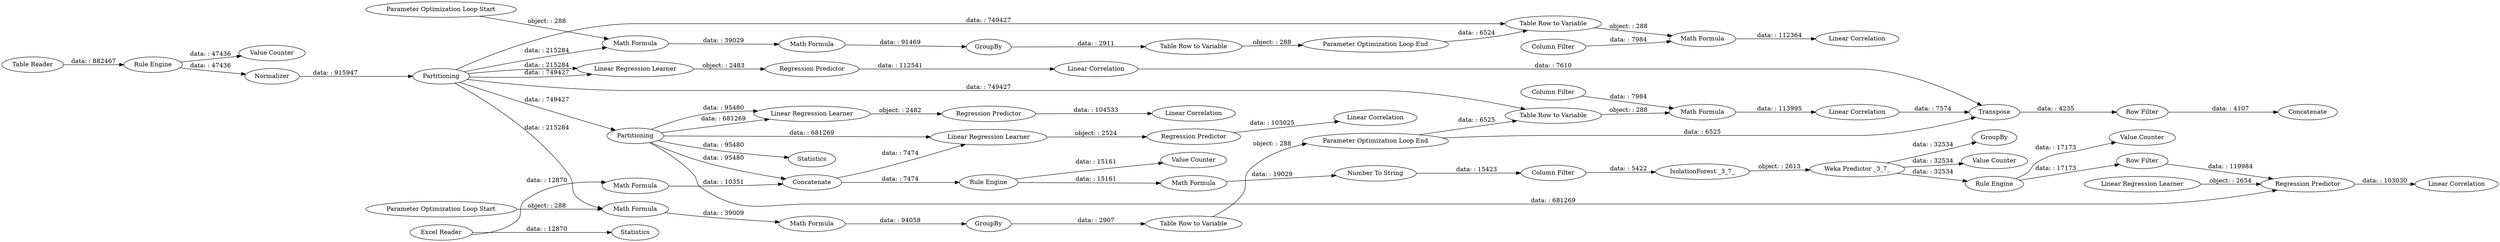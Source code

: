 digraph {
	"-7376040984560314837_124" [label="Value Counter"]
	"8772586536467777861_116" [label="Regression Predictor"]
	"8023370764122465630_127" [label=GroupBy]
	"-2500448320365707121_121" [label="Linear Correlation"]
	"-920988862550328826_162" [label="Rule Engine"]
	"5194468215687982225_116" [label="Regression Predictor"]
	"-920988862550328826_164" [label="Row Filter"]
	"-3983566258718121618_114" [label=Partitioning]
	"-3983566258718121618_155" [label=Statistics]
	"6924928531935626867_116" [label="Regression Predictor"]
	"-3799099866645225877_128" [label="Table Row to Variable"]
	"-920988862550328826_159" [label="Weka Predictor _3_7_"]
	"-3983566258718121618_152" [label=Partitioning]
	"-3983566258718121618_136" [label="Table Reader"]
	"-3983566258718121618_150" [label="Excel Reader"]
	"103572665760426296_133" [label="Column Filter"]
	"-3799099866645225877_127" [label=GroupBy]
	"-920988862550328826_157" [label="Column Filter"]
	"8023370764122465630_126" [label="Math Formula"]
	"6924928531935626867_115" [label="Linear Regression Learner"]
	"-920988862550328826_156" [label="IsolationForest _3_7_"]
	"-920988862550328826_167" [label="Value Counter"]
	"-2500448320365707121_116" [label="Regression Predictor"]
	"-920988862550328826_168" [label="Math Formula"]
	"-5188496485082882315_131" [label="Row Filter"]
	"103572665760426296_134" [label="Math Formula"]
	"-139431092805286520_134" [label="Math Formula"]
	"-3799099866645225877_117" [label="Parameter Optimization Loop Start"]
	"8023370764122465630_117" [label="Parameter Optimization Loop Start"]
	"8772586536467777861_121" [label="Linear Correlation"]
	"6924928531935626867_121" [label="Linear Correlation"]
	"5194468215687982225_121" [label="Linear Correlation"]
	"5194468215687982225_115" [label="Linear Regression Learner"]
	"-3799099866645225877_122" [label="Math Formula"]
	"-3983566258718121618_154" [label=Statistics]
	"8023370764122465630_122" [label="Math Formula"]
	"-7376040984560314837_123" [label="Rule Engine"]
	"8023370764122465630_118" [label="Parameter Optimization Loop End"]
	"-5188496485082882315_129" [label=Transpose]
	"-920988862550328826_158" [label="Number To String"]
	"-3983566258718121618_151" [label=Concatenate]
	"103572665760426296_132" [label="Table Row to Variable"]
	"-3799099866645225877_126" [label="Math Formula"]
	"-7376040984560314837_119" [label=Normalizer]
	"-139431092805286520_135" [label="Linear Correlation"]
	"-5188496485082882315_130" [label=Concatenate]
	"-139431092805286520_132" [label="Table Row to Variable"]
	"-920988862550328826_163" [label="Value Counter"]
	"-920988862550328826_161" [label=GroupBy]
	"103572665760426296_135" [label="Linear Correlation"]
	"8772586536467777861_115" [label="Linear Regression Learner"]
	"-3799099866645225877_118" [label="Parameter Optimization Loop End"]
	"-3983566258718121618_160" [label="Math Formula"]
	"-2500448320365707121_115" [label="Linear Regression Learner"]
	"-139431092805286520_133" [label="Column Filter"]
	"8023370764122465630_128" [label="Table Row to Variable"]
	"-920988862550328826_166" [label="Rule Engine"]
	"-920988862550328826_160" [label="Value Counter"]
	"-920988862550328826_156" -> "-920988862550328826_159" [label="object: : 2613"]
	"6924928531935626867_115" -> "6924928531935626867_116" [label="object: : 2482"]
	"103572665760426296_134" -> "103572665760426296_135" [label="data: : 113995"]
	"8772586536467777861_115" -> "8772586536467777861_116" [label="object: : 2654"]
	"-920988862550328826_166" -> "-920988862550328826_168" [label="data: : 15161"]
	"-139431092805286520_132" -> "-139431092805286520_134" [label="object: : 288"]
	"-2500448320365707121_115" -> "-2500448320365707121_116" [label="object: : 2483"]
	"-3983566258718121618_114" -> "103572665760426296_132" [label="data: : 749427"]
	"-920988862550328826_157" -> "-920988862550328826_156" [label="data: : 5422"]
	"-920988862550328826_159" -> "-920988862550328826_160" [label="data: : 32534"]
	"-920988862550328826_159" -> "-920988862550328826_161" [label="data: : 32534"]
	"-3983566258718121618_151" -> "5194468215687982225_115" [label="data: : 7474"]
	"-7376040984560314837_123" -> "-7376040984560314837_119" [label="data: : 47436"]
	"-139431092805286520_133" -> "-139431092805286520_134" [label="data: : 7984"]
	"8023370764122465630_126" -> "8023370764122465630_127" [label="data: : 94058"]
	"-920988862550328826_168" -> "-920988862550328826_158" [label="data: : 19029"]
	"-5188496485082882315_129" -> "-5188496485082882315_131" [label="data: : 4235"]
	"-7376040984560314837_123" -> "-7376040984560314837_124" [label="data: : 47436"]
	"-920988862550328826_158" -> "-920988862550328826_157" [label="data: : 15423"]
	"-3799099866645225877_118" -> "-139431092805286520_132" [label="data: : 6524"]
	"-920988862550328826_159" -> "-920988862550328826_162" [label="data: : 32534"]
	"-920988862550328826_164" -> "8772586536467777861_116" [label="data: : 119984"]
	"-3983566258718121618_114" -> "-139431092805286520_132" [label="data: : 749427"]
	"-920988862550328826_162" -> "-920988862550328826_163" [label="data: : 17173"]
	"-3983566258718121618_152" -> "-3983566258718121618_155" [label="data: : 95480"]
	"5194468215687982225_115" -> "5194468215687982225_116" [label="object: : 2524"]
	"-2500448320365707121_116" -> "-2500448320365707121_121" [label="data: : 112541"]
	"8023370764122465630_118" -> "-5188496485082882315_129" [label="data: : 6525"]
	"-3983566258718121618_152" -> "6924928531935626867_115" [label="data: : 681269"]
	"-7376040984560314837_119" -> "-3983566258718121618_114" [label="data: : 915947"]
	"-3983566258718121618_152" -> "-3983566258718121618_151" [label="data: : 95480"]
	"-3983566258718121618_152" -> "5194468215687982225_115" [label="data: : 681269"]
	"-139431092805286520_134" -> "-139431092805286520_135" [label="data: : 112364"]
	"-2500448320365707121_121" -> "-5188496485082882315_129" [label="data: : 7610"]
	"-3983566258718121618_152" -> "6924928531935626867_115" [label="data: : 95480"]
	"-3799099866645225877_117" -> "-3799099866645225877_122" [label="object: : 288"]
	"8023370764122465630_117" -> "8023370764122465630_122" [label="object: : 288"]
	"-3983566258718121618_114" -> "8023370764122465630_122" [label="data: : 215284"]
	"8772586536467777861_116" -> "8772586536467777861_121" [label="data: : 103030"]
	"-3983566258718121618_114" -> "-2500448320365707121_115" [label="data: : 749427"]
	"-3799099866645225877_122" -> "-3799099866645225877_126" [label="data: : 39029"]
	"-3799099866645225877_126" -> "-3799099866645225877_127" [label="data: : 91469"]
	"103572665760426296_132" -> "103572665760426296_134" [label="object: : 288"]
	"-3983566258718121618_151" -> "-920988862550328826_166" [label="data: : 7474"]
	"-920988862550328826_166" -> "-920988862550328826_167" [label="data: : 15161"]
	"-3983566258718121618_152" -> "8772586536467777861_116" [label="data: : 681269"]
	"8023370764122465630_128" -> "8023370764122465630_118" [label="object: : 288"]
	"103572665760426296_135" -> "-5188496485082882315_129" [label="data: : 7574"]
	"-920988862550328826_162" -> "-920988862550328826_164" [label="data: : 17173"]
	"-3983566258718121618_114" -> "-2500448320365707121_115" [label="data: : 215284"]
	"-5188496485082882315_131" -> "-5188496485082882315_130" [label="data: : 4107"]
	"-3983566258718121618_136" -> "-7376040984560314837_123" [label="data: : 882467"]
	"8023370764122465630_122" -> "8023370764122465630_126" [label="data: : 39009"]
	"-3983566258718121618_114" -> "-3799099866645225877_122" [label="data: : 215284"]
	"-3983566258718121618_160" -> "-3983566258718121618_151" [label="data: : 10351"]
	"-3983566258718121618_150" -> "-3983566258718121618_160" [label="data: : 12870"]
	"103572665760426296_133" -> "103572665760426296_134" [label="data: : 7984"]
	"-3799099866645225877_127" -> "-3799099866645225877_128" [label="data: : 2911"]
	"5194468215687982225_116" -> "5194468215687982225_121" [label="data: : 103025"]
	"-3799099866645225877_128" -> "-3799099866645225877_118" [label="object: : 288"]
	"8023370764122465630_127" -> "8023370764122465630_128" [label="data: : 2907"]
	"-3983566258718121618_114" -> "-3983566258718121618_152" [label="data: : 749427"]
	"8023370764122465630_118" -> "103572665760426296_132" [label="data: : 6525"]
	"-3983566258718121618_150" -> "-3983566258718121618_154" [label="data: : 12870"]
	"6924928531935626867_116" -> "6924928531935626867_121" [label="data: : 104533"]
	rankdir=LR
}
